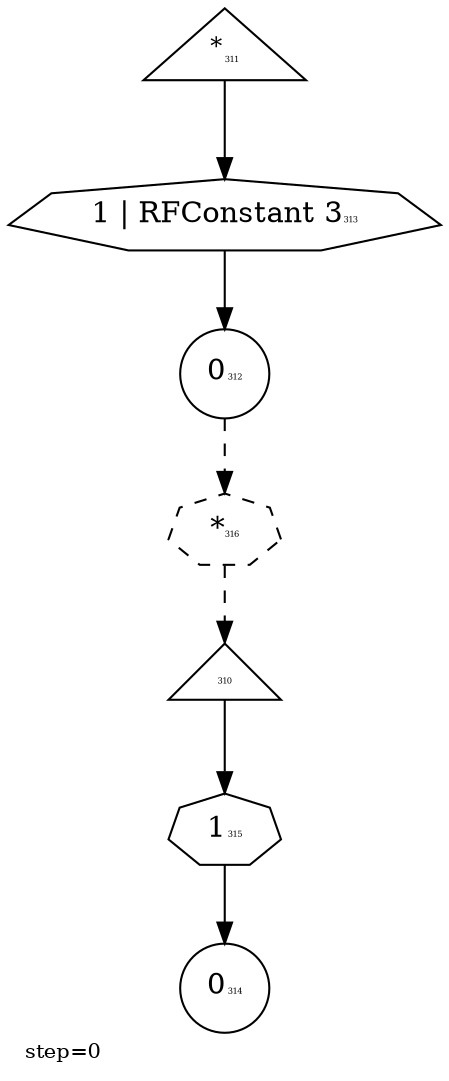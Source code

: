 digraph {
  graph  [labelloc=bottom,labeljust=left,fontsize="10",label="step=0"];
  "310" [shape=triangle,peripheries="1",label=<<FONT POINT-SIZE='4'>310</FONT>>,labelfontcolor=black,color=black];
  "311" [shape=triangle,peripheries="1",label=<<SUP>*</SUP><FONT POINT-SIZE='4'>311</FONT>>,labelfontcolor=black,color=black];
  "312" [shape=circle,peripheries="1",label=<0<FONT POINT-SIZE='4'>312</FONT>>,labelfontcolor=black,color=black];
  "314" [shape=circle,peripheries="1",label=<0<FONT POINT-SIZE='4'>314</FONT>>,labelfontcolor=black,color=black];
  "313" [label=<1 | RFConstant 3<FONT POINT-SIZE='4'>313</FONT>>,peripheries="1",color=black,shape=septagon];
  "311" -> "313" [color=black];
  "313" -> "312" [color=black];
  "315" [label=<1<FONT POINT-SIZE='4'>315</FONT>>,peripheries="1",color=black,shape=septagon];
  "310" -> "315" [color=black];
  "315" -> "314" [color=black];
  "316" [label=<*<FONT POINT-SIZE='4'>316</FONT>>,peripheries="1",color=black,style=dashed,shape=septagon];
  "312" -> "316" [style=dashed,color=black];
  "316" -> "310" [style=dashed,color=black];
}